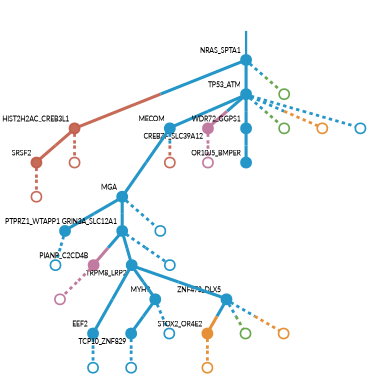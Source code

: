 strict digraph  {
graph[splines=false]; nodesep=0.7; rankdir=TB; ranksep=0.6; forcelabels=true; dpi=600; size=2.5;
0 [color="#2496c8ff", fillcolor="#2496c8ff", fixedsize=true, fontname=Lato, fontsize="12pt", height="0.25", label="", penwidth=3, shape=circle, style=filled, xlabel=NRAS_SPTA1];
2 [color="#be5742e1", fillcolor="#be5742e1", fixedsize=true, fontname=Lato, fontsize="12pt", height="0.25", label="", penwidth=3, shape=circle, style=filled, xlabel=HIST2H2AC_CREB3L1];
5 [color="#2496c8ff", fillcolor="#2496c8ff", fixedsize=true, fontname=Lato, fontsize="12pt", height="0.25", label="", penwidth=3, shape=circle, style=filled, xlabel=TP53_ATM];
18 [color="#6aa84fff", fillcolor="#6aa84fff", fixedsize=true, fontname=Lato, fontsize="12pt", height="0.25", label="", penwidth=3, shape=circle, style=solid, xlabel=""];
1 [color="#2496c8ff", fillcolor="#2496c8ff", fixedsize=true, fontname=Lato, fontsize="12pt", height="0.25", label="", penwidth=3, shape=circle, style=filled, xlabel=MGA];
10 [color="#2496c8ff", fillcolor="#2496c8ff", fixedsize=true, fontname=Lato, fontsize="12pt", height="0.25", label="", penwidth=3, shape=circle, style=filled, xlabel=PTPRZ1_WTAPP1];
17 [color="#2496c8ff", fillcolor="#2496c8ff", fixedsize=true, fontname=Lato, fontsize="12pt", height="0.25", label="", penwidth=3, shape=circle, style=filled, xlabel=GRIN3A_SLC12A1];
29 [color="#2496c8ff", fillcolor="#2496c8ff", fixedsize=true, fontname=Lato, fontsize="12pt", height="0.25", label="", penwidth=3, shape=circle, style=solid, xlabel=""];
7 [color="#be5742e1", fillcolor="#be5742e1", fixedsize=true, fontname=Lato, fontsize="12pt", height="0.25", label="", penwidth=3, shape=circle, style=filled, xlabel=SRSF2];
26 [color="#be5742e1", fillcolor="#be5742e1", fixedsize=true, fontname=Lato, fontsize="12pt", height="0.25", label="", penwidth=3, shape=circle, style=solid, xlabel=""];
3 [color="#2496c8ff", fillcolor="#2496c8ff", fixedsize=true, fontname=Lato, fontsize="12pt", height="0.25", label="", penwidth=3, shape=circle, style=filled, xlabel=EEF2];
30 [color="#2496c8ff", fillcolor="#2496c8ff", fixedsize=true, fontname=Lato, fontsize="12pt", height="0.25", label="", penwidth=3, shape=circle, style=solid, xlabel=""];
4 [color="#2496c8ff", fillcolor="#2496c8ff", fixedsize=true, fontname=Lato, fontsize="12pt", height="0.25", label="", penwidth=3, shape=circle, style=filled, xlabel=MECOM];
27 [color="#be5742e1", fillcolor="#be5742e1", fixedsize=true, fontname=Lato, fontsize="12pt", height="0.25", label="", penwidth=3, shape=circle, style=solid, xlabel=""];
13 [color="#c27ba0ff", fillcolor="#c27ba0ff", fixedsize=true, fontname=Lato, fontsize="12pt", height="0.25", label="", penwidth=3, shape=circle, style=filled, xlabel=CREBZF_SLC39A12];
16 [color="#2496c8ff", fillcolor="#2496c8ff", fixedsize=true, fontname=Lato, fontsize="12pt", height="0.25", label="", penwidth=3, shape=circle, style=filled, xlabel=WDR72_GGPS1];
19 [color="#6aa84fff", fillcolor="#6aa84fff", fixedsize=true, fontname=Lato, fontsize="12pt", height="0.25", label="", penwidth=3, shape=circle, style=solid, xlabel=""];
23 [color="#e69138ff", fillcolor="#e69138ff", fixedsize=true, fontname=Lato, fontsize="12pt", height="0.25", label="", penwidth=3, shape=circle, style=solid, xlabel=""];
31 [color="#2496c8ff", fillcolor="#2496c8ff", fixedsize=true, fontname=Lato, fontsize="12pt", height="0.25", label="", penwidth=3, shape=circle, style=solid, xlabel=""];
28 [color="#be5742e1", fillcolor="#be5742e1", fixedsize=true, fontname=Lato, fontsize="12pt", height="0.25", label="", penwidth=3, shape=circle, style=solid, xlabel=""];
8 [color="#c27ba0ff", fillcolor="#c27ba0ff", fixedsize=true, fontname=Lato, fontsize="12pt", height="0.25", label="", penwidth=3, shape=circle, style=filled, xlabel=PIANP_C2CD4B];
21 [color="#c27ba0ff", fillcolor="#c27ba0ff", fixedsize=true, fontname=Lato, fontsize="12pt", height="0.25", label="", penwidth=3, shape=circle, style=solid, xlabel=""];
9 [color="#2496c8ff", fillcolor="#2496c8ff", fixedsize=true, fontname=Lato, fontsize="12pt", height="0.25", label="", penwidth=3, shape=circle, style=filled, xlabel=TRPM8_LRP2];
12 [color="#2496c8ff", fillcolor="#2496c8ff", fixedsize=true, fontname=Lato, fontsize="12pt", height="0.25", label="", penwidth=3, shape=circle, style=filled, xlabel=MYH9];
14 [color="#2496c8ff", fillcolor="#2496c8ff", fixedsize=true, fontname=Lato, fontsize="12pt", height="0.25", label="", penwidth=3, shape=circle, style=filled, xlabel=ZNF473_DLX5];
32 [color="#2496c8ff", fillcolor="#2496c8ff", fixedsize=true, fontname=Lato, fontsize="12pt", height="0.25", label="", penwidth=3, shape=circle, style=solid, xlabel=""];
11 [color="#e69138ff", fillcolor="#e69138ff", fixedsize=true, fontname=Lato, fontsize="12pt", height="0.25", label="", penwidth=3, shape=circle, style=filled, xlabel=STOX2_OR4E2];
24 [color="#e69138ff", fillcolor="#e69138ff", fixedsize=true, fontname=Lato, fontsize="12pt", height="0.25", label="", penwidth=3, shape=circle, style=solid, xlabel=""];
15 [color="#2496c8ff", fillcolor="#2496c8ff", fixedsize=true, fontname=Lato, fontsize="12pt", height="0.25", label="", penwidth=3, shape=circle, style=filled, xlabel=TCP10_ZNF829];
33 [color="#2496c8ff", fillcolor="#2496c8ff", fixedsize=true, fontname=Lato, fontsize="12pt", height="0.25", label="", penwidth=3, shape=circle, style=solid, xlabel=""];
22 [color="#c27ba0ff", fillcolor="#c27ba0ff", fixedsize=true, fontname=Lato, fontsize="12pt", height="0.25", label="", penwidth=3, shape=circle, style=solid, xlabel=""];
20 [color="#6aa84fff", fillcolor="#6aa84fff", fixedsize=true, fontname=Lato, fontsize="12pt", height="0.25", label="", penwidth=3, shape=circle, style=solid, xlabel=""];
25 [color="#e69138ff", fillcolor="#e69138ff", fixedsize=true, fontname=Lato, fontsize="12pt", height="0.25", label="", penwidth=3, shape=circle, style=solid, xlabel=""];
34 [color="#2496c8ff", fillcolor="#2496c8ff", fixedsize=true, fontname=Lato, fontsize="12pt", height="0.25", label="", penwidth=3, shape=circle, style=solid, xlabel=""];
6 [color="#2496c8ff", fillcolor="#2496c8ff", fixedsize=true, fontname=Lato, fontsize="12pt", height="0.25", label="", penwidth=3, shape=circle, style=filled, xlabel=OR10J5_BMPER];
35 [color="#2496c8ff", fillcolor="#2496c8ff", fixedsize=true, fontname=Lato, fontsize="12pt", height="0.25", label="", penwidth=3, shape=circle, style=solid, xlabel=""];
normal [label="", penwidth=3, style=invis, xlabel=NRAS_SPTA1];
0 -> 2  [arrowsize=0, color="#2496c8ff;0.5:#be5742e1", minlen="2.392857313156128", penwidth="5.5", style=solid];
0 -> 5  [arrowsize=0, color="#2496c8ff;0.5:#2496c8ff", minlen="1.6428571939468384", penwidth="5.5", style=solid];
0 -> 18  [arrowsize=0, color="#2496c8ff;0.5:#6aa84fff", minlen="1.1607142686843872", penwidth=5, style=dashed];
2 -> 7  [arrowsize=0, color="#be5742e1;0.5:#be5742e1", minlen="1.5892857313156128", penwidth="5.5", style=solid];
2 -> 26  [arrowsize=0, color="#be5742e1;0.5:#be5742e1", minlen="1.1607142686843872", penwidth=5, style=dashed];
5 -> 4  [arrowsize=0, color="#2496c8ff;0.5:#2496c8ff", minlen="1.9107142686843872", penwidth="5.5", style=solid];
5 -> 13  [arrowsize=0, color="#2496c8ff;0.5:#c27ba0ff", minlen="1.375", penwidth="5.5", style=solid];
5 -> 16  [arrowsize=0, color="#2496c8ff;0.5:#2496c8ff", minlen="1.3214285373687744", penwidth="5.5", style=solid];
5 -> 19  [arrowsize=0, color="#2496c8ff;0.5:#6aa84fff", minlen="1.1607142686843872", penwidth=5, style=dashed];
5 -> 23  [arrowsize=0, color="#2496c8ff;0.5:#e69138ff", minlen="1.1607142686843872", penwidth=5, style=dashed];
5 -> 31  [arrowsize=0, color="#2496c8ff;0.5:#2496c8ff", minlen="1.1607142686843872", penwidth=5, style=dashed];
1 -> 10  [arrowsize=0, color="#2496c8ff;0.5:#2496c8ff", minlen="1.4285714626312256", penwidth="5.5", style=solid];
1 -> 17  [arrowsize=0, color="#2496c8ff;0.5:#2496c8ff", minlen="1.3214285373687744", penwidth="5.5", style=solid];
1 -> 29  [arrowsize=0, color="#2496c8ff;0.5:#2496c8ff", minlen="1.1607142686843872", penwidth=5, style=dashed];
10 -> 32  [arrowsize=0, color="#2496c8ff;0.5:#2496c8ff", minlen="1.1607142686843872", penwidth=5, style=dashed];
17 -> 8  [arrowsize=0, color="#2496c8ff;0.5:#c27ba0ff", minlen="1.5892857313156128", penwidth="5.5", style=solid];
17 -> 9  [arrowsize=0, color="#2496c8ff;0.5:#2496c8ff", minlen="1.4821429252624512", penwidth="5.5", style=solid];
17 -> 35  [arrowsize=0, color="#2496c8ff;0.5:#2496c8ff", minlen="1.1607142686843872", penwidth=5, style=dashed];
7 -> 28  [arrowsize=0, color="#be5742e1;0.5:#be5742e1", minlen="1.1607142686843872", penwidth=5, style=dashed];
3 -> 30  [arrowsize=0, color="#2496c8ff;0.5:#2496c8ff", minlen="1.1607142686843872", penwidth=5, style=dashed];
4 -> 1  [arrowsize=0, color="#2496c8ff;0.5:#2496c8ff", minlen="2.5", penwidth="5.5", style=solid];
4 -> 27  [arrowsize=0, color="#2496c8ff;0.5:#be5742e1", minlen="1.1607142686843872", penwidth=5, style=dashed];
13 -> 22  [arrowsize=0, color="#c27ba0ff;0.5:#c27ba0ff", minlen="1.1607142686843872", penwidth=5, style=dashed];
16 -> 6  [arrowsize=0, color="#2496c8ff;0.5:#2496c8ff", minlen="1.6428571939468384", penwidth="5.5", style=solid];
8 -> 21  [arrowsize=0, color="#c27ba0ff;0.5:#c27ba0ff", minlen="1.1607142686843872", penwidth=5, style=dashed];
9 -> 3  [arrowsize=0, color="#2496c8ff;0.5:#2496c8ff", minlen="2.392857313156128", penwidth="5.5", style=solid];
9 -> 12  [arrowsize=0, color="#2496c8ff;0.5:#2496c8ff", minlen="1.375", penwidth="5.5", style=solid];
9 -> 14  [arrowsize=0, color="#2496c8ff;0.5:#2496c8ff", minlen="1.375", penwidth="5.5", style=solid];
12 -> 15  [arrowsize=0, color="#2496c8ff;0.5:#2496c8ff", minlen="1.3214285373687744", penwidth="5.5", style=solid];
12 -> 33  [arrowsize=0, color="#2496c8ff;0.5:#2496c8ff", minlen="1.1607142686843872", penwidth=5, style=dashed];
14 -> 11  [arrowsize=0, color="#2496c8ff;0.5:#e69138ff", minlen="1.4285714626312256", penwidth="5.5", style=solid];
14 -> 20  [arrowsize=0, color="#2496c8ff;0.5:#6aa84fff", minlen="1.1607142686843872", penwidth=5, style=dashed];
14 -> 25  [arrowsize=0, color="#2496c8ff;0.5:#e69138ff", minlen="1.1607142686843872", penwidth=5, style=dashed];
11 -> 24  [arrowsize=0, color="#e69138ff;0.5:#e69138ff", minlen="1.1607142686843872", penwidth=5, style=dashed];
15 -> 34  [arrowsize=0, color="#2496c8ff;0.5:#2496c8ff", minlen="1.1607142686843872", penwidth=5, style=dashed];
normal -> 0  [arrowsize=0, color="#2496c8ff", label="", penwidth=4, style=solid];
}
